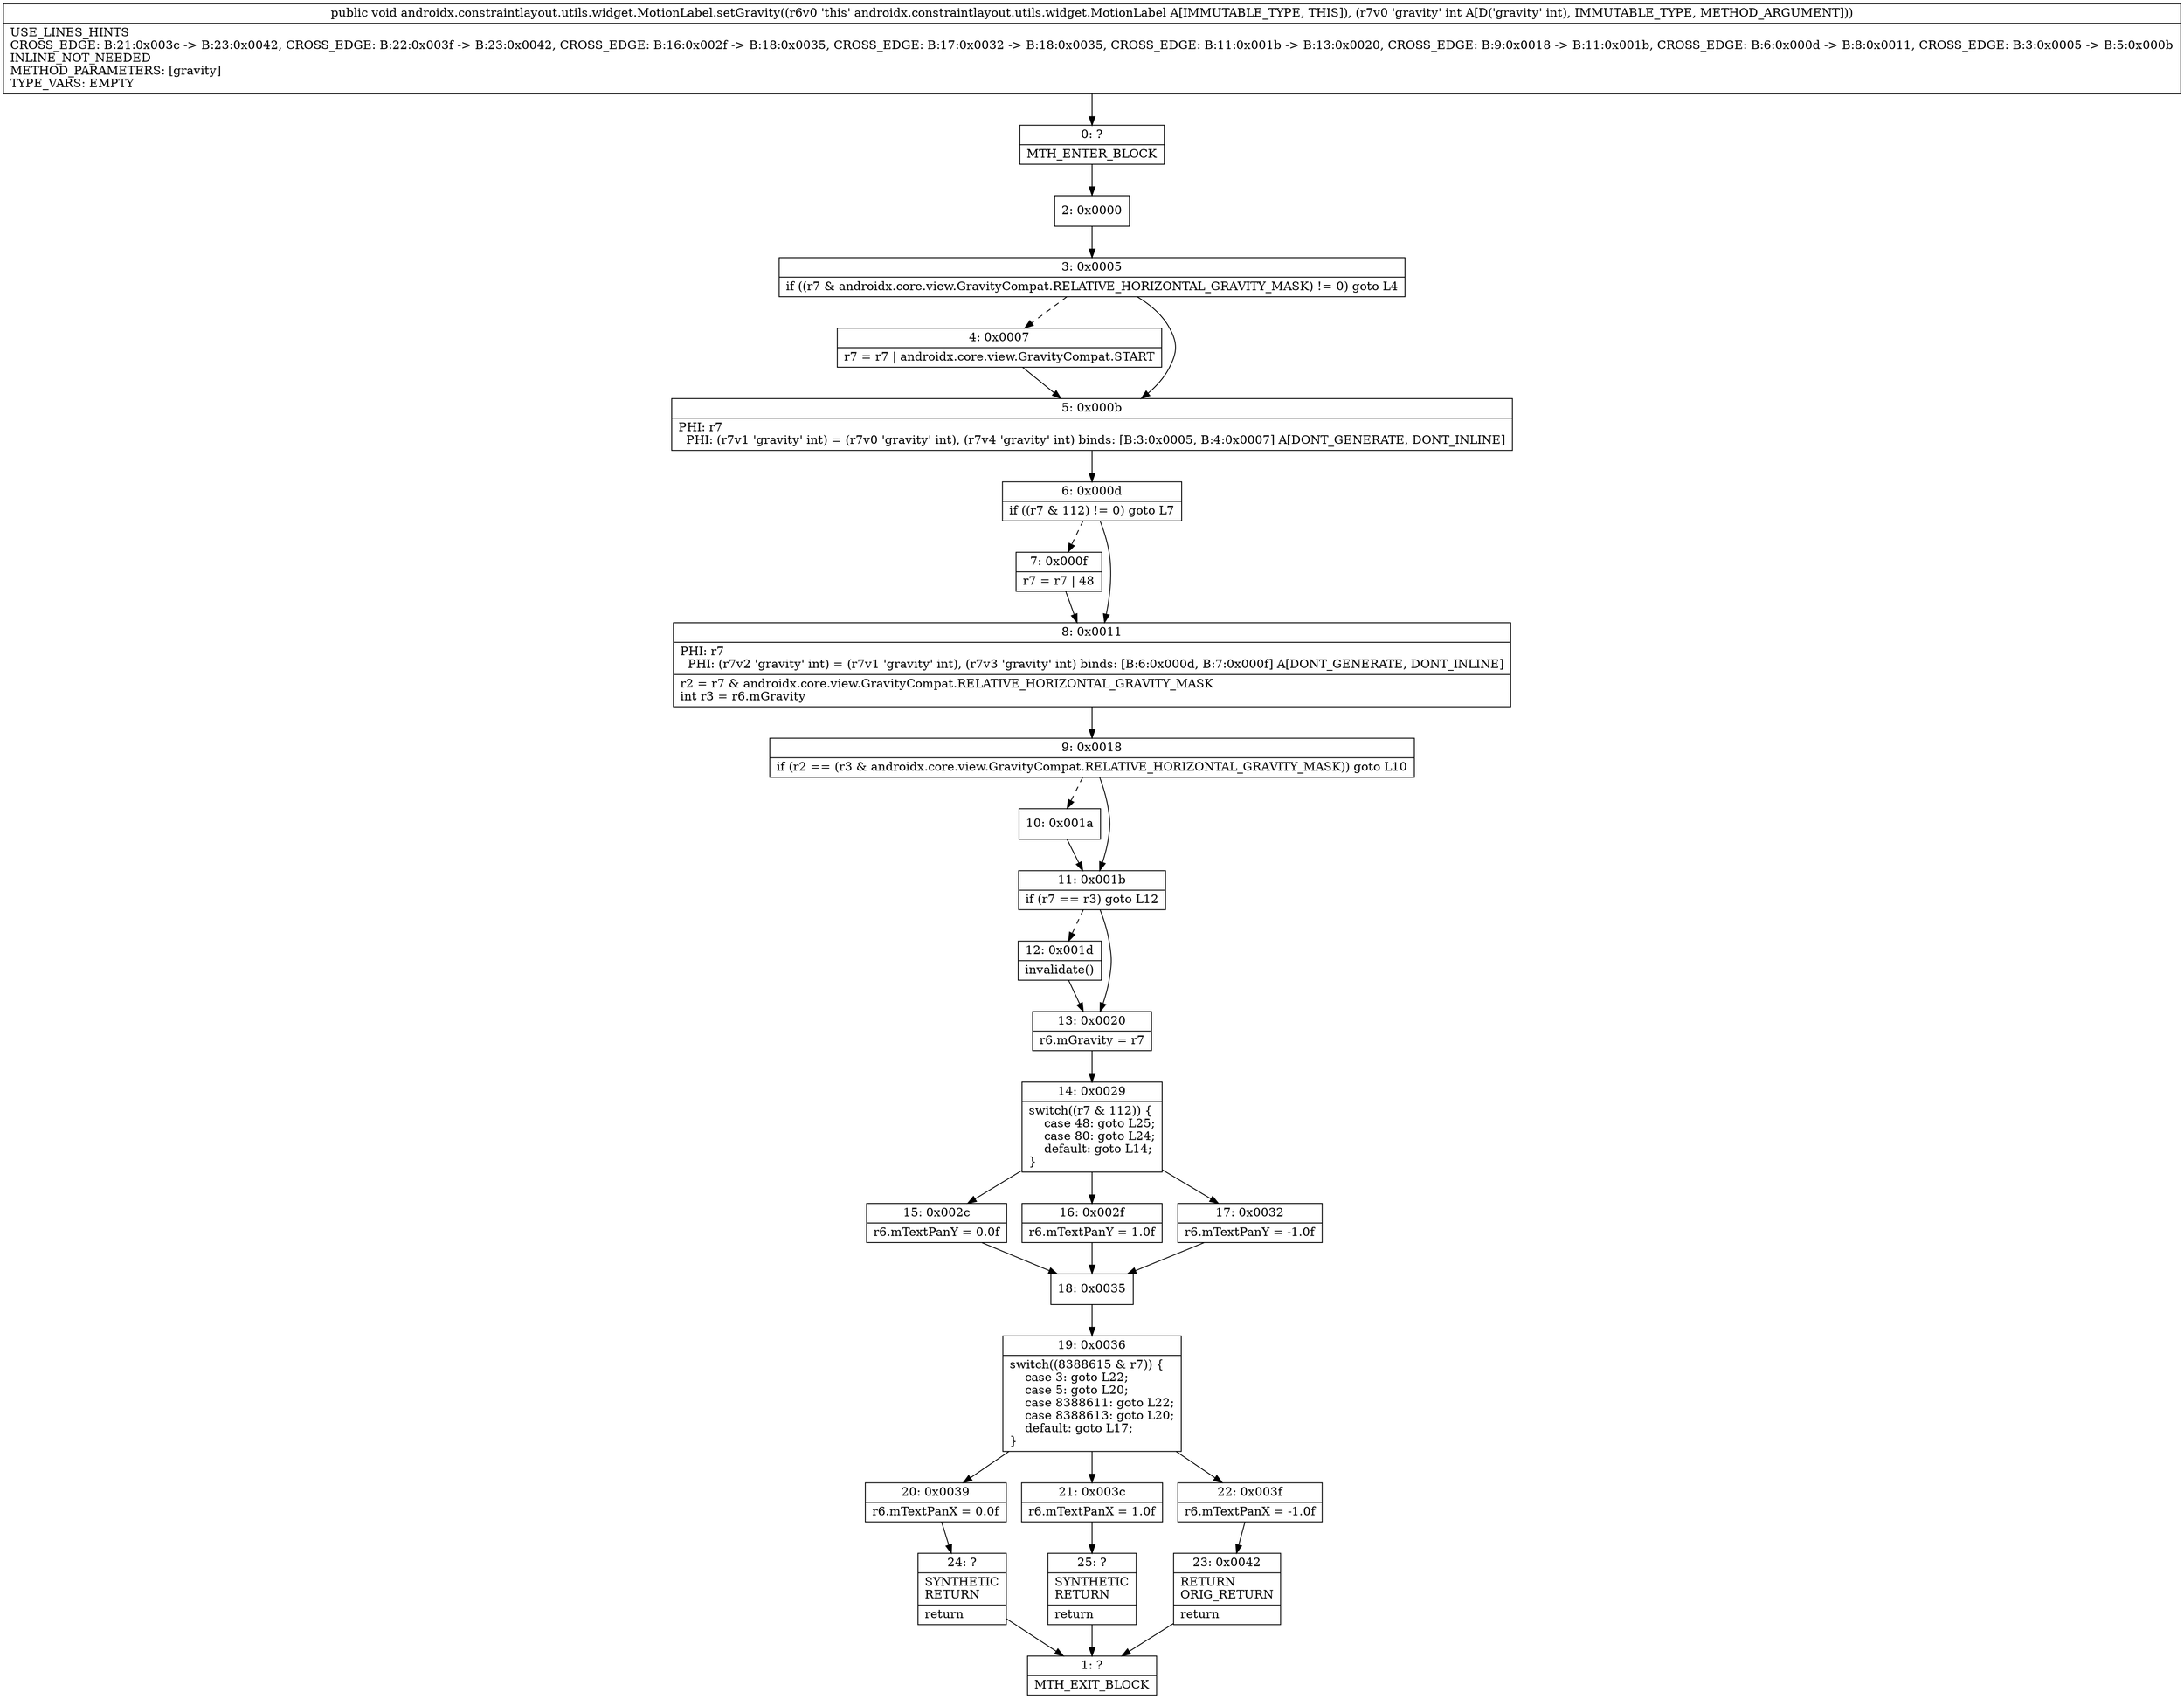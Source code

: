 digraph "CFG forandroidx.constraintlayout.utils.widget.MotionLabel.setGravity(I)V" {
Node_0 [shape=record,label="{0\:\ ?|MTH_ENTER_BLOCK\l}"];
Node_2 [shape=record,label="{2\:\ 0x0000}"];
Node_3 [shape=record,label="{3\:\ 0x0005|if ((r7 & androidx.core.view.GravityCompat.RELATIVE_HORIZONTAL_GRAVITY_MASK) != 0) goto L4\l}"];
Node_4 [shape=record,label="{4\:\ 0x0007|r7 = r7 \| androidx.core.view.GravityCompat.START\l}"];
Node_5 [shape=record,label="{5\:\ 0x000b|PHI: r7 \l  PHI: (r7v1 'gravity' int) = (r7v0 'gravity' int), (r7v4 'gravity' int) binds: [B:3:0x0005, B:4:0x0007] A[DONT_GENERATE, DONT_INLINE]\l}"];
Node_6 [shape=record,label="{6\:\ 0x000d|if ((r7 & 112) != 0) goto L7\l}"];
Node_7 [shape=record,label="{7\:\ 0x000f|r7 = r7 \| 48\l}"];
Node_8 [shape=record,label="{8\:\ 0x0011|PHI: r7 \l  PHI: (r7v2 'gravity' int) = (r7v1 'gravity' int), (r7v3 'gravity' int) binds: [B:6:0x000d, B:7:0x000f] A[DONT_GENERATE, DONT_INLINE]\l|r2 = r7 & androidx.core.view.GravityCompat.RELATIVE_HORIZONTAL_GRAVITY_MASK\lint r3 = r6.mGravity\l}"];
Node_9 [shape=record,label="{9\:\ 0x0018|if (r2 == (r3 & androidx.core.view.GravityCompat.RELATIVE_HORIZONTAL_GRAVITY_MASK)) goto L10\l}"];
Node_10 [shape=record,label="{10\:\ 0x001a}"];
Node_11 [shape=record,label="{11\:\ 0x001b|if (r7 == r3) goto L12\l}"];
Node_12 [shape=record,label="{12\:\ 0x001d|invalidate()\l}"];
Node_13 [shape=record,label="{13\:\ 0x0020|r6.mGravity = r7\l}"];
Node_14 [shape=record,label="{14\:\ 0x0029|switch((r7 & 112)) \{\l    case 48: goto L25;\l    case 80: goto L24;\l    default: goto L14;\l\}\l}"];
Node_15 [shape=record,label="{15\:\ 0x002c|r6.mTextPanY = 0.0f\l}"];
Node_18 [shape=record,label="{18\:\ 0x0035}"];
Node_19 [shape=record,label="{19\:\ 0x0036|switch((8388615 & r7)) \{\l    case 3: goto L22;\l    case 5: goto L20;\l    case 8388611: goto L22;\l    case 8388613: goto L20;\l    default: goto L17;\l\}\l}"];
Node_20 [shape=record,label="{20\:\ 0x0039|r6.mTextPanX = 0.0f\l}"];
Node_24 [shape=record,label="{24\:\ ?|SYNTHETIC\lRETURN\l|return\l}"];
Node_1 [shape=record,label="{1\:\ ?|MTH_EXIT_BLOCK\l}"];
Node_21 [shape=record,label="{21\:\ 0x003c|r6.mTextPanX = 1.0f\l}"];
Node_25 [shape=record,label="{25\:\ ?|SYNTHETIC\lRETURN\l|return\l}"];
Node_22 [shape=record,label="{22\:\ 0x003f|r6.mTextPanX = \-1.0f\l}"];
Node_23 [shape=record,label="{23\:\ 0x0042|RETURN\lORIG_RETURN\l|return\l}"];
Node_16 [shape=record,label="{16\:\ 0x002f|r6.mTextPanY = 1.0f\l}"];
Node_17 [shape=record,label="{17\:\ 0x0032|r6.mTextPanY = \-1.0f\l}"];
MethodNode[shape=record,label="{public void androidx.constraintlayout.utils.widget.MotionLabel.setGravity((r6v0 'this' androidx.constraintlayout.utils.widget.MotionLabel A[IMMUTABLE_TYPE, THIS]), (r7v0 'gravity' int A[D('gravity' int), IMMUTABLE_TYPE, METHOD_ARGUMENT]))  | USE_LINES_HINTS\lCROSS_EDGE: B:21:0x003c \-\> B:23:0x0042, CROSS_EDGE: B:22:0x003f \-\> B:23:0x0042, CROSS_EDGE: B:16:0x002f \-\> B:18:0x0035, CROSS_EDGE: B:17:0x0032 \-\> B:18:0x0035, CROSS_EDGE: B:11:0x001b \-\> B:13:0x0020, CROSS_EDGE: B:9:0x0018 \-\> B:11:0x001b, CROSS_EDGE: B:6:0x000d \-\> B:8:0x0011, CROSS_EDGE: B:3:0x0005 \-\> B:5:0x000b\lINLINE_NOT_NEEDED\lMETHOD_PARAMETERS: [gravity]\lTYPE_VARS: EMPTY\l}"];
MethodNode -> Node_0;Node_0 -> Node_2;
Node_2 -> Node_3;
Node_3 -> Node_4[style=dashed];
Node_3 -> Node_5;
Node_4 -> Node_5;
Node_5 -> Node_6;
Node_6 -> Node_7[style=dashed];
Node_6 -> Node_8;
Node_7 -> Node_8;
Node_8 -> Node_9;
Node_9 -> Node_10[style=dashed];
Node_9 -> Node_11;
Node_10 -> Node_11;
Node_11 -> Node_12[style=dashed];
Node_11 -> Node_13;
Node_12 -> Node_13;
Node_13 -> Node_14;
Node_14 -> Node_15;
Node_14 -> Node_16;
Node_14 -> Node_17;
Node_15 -> Node_18;
Node_18 -> Node_19;
Node_19 -> Node_20;
Node_19 -> Node_21;
Node_19 -> Node_22;
Node_20 -> Node_24;
Node_24 -> Node_1;
Node_21 -> Node_25;
Node_25 -> Node_1;
Node_22 -> Node_23;
Node_23 -> Node_1;
Node_16 -> Node_18;
Node_17 -> Node_18;
}

